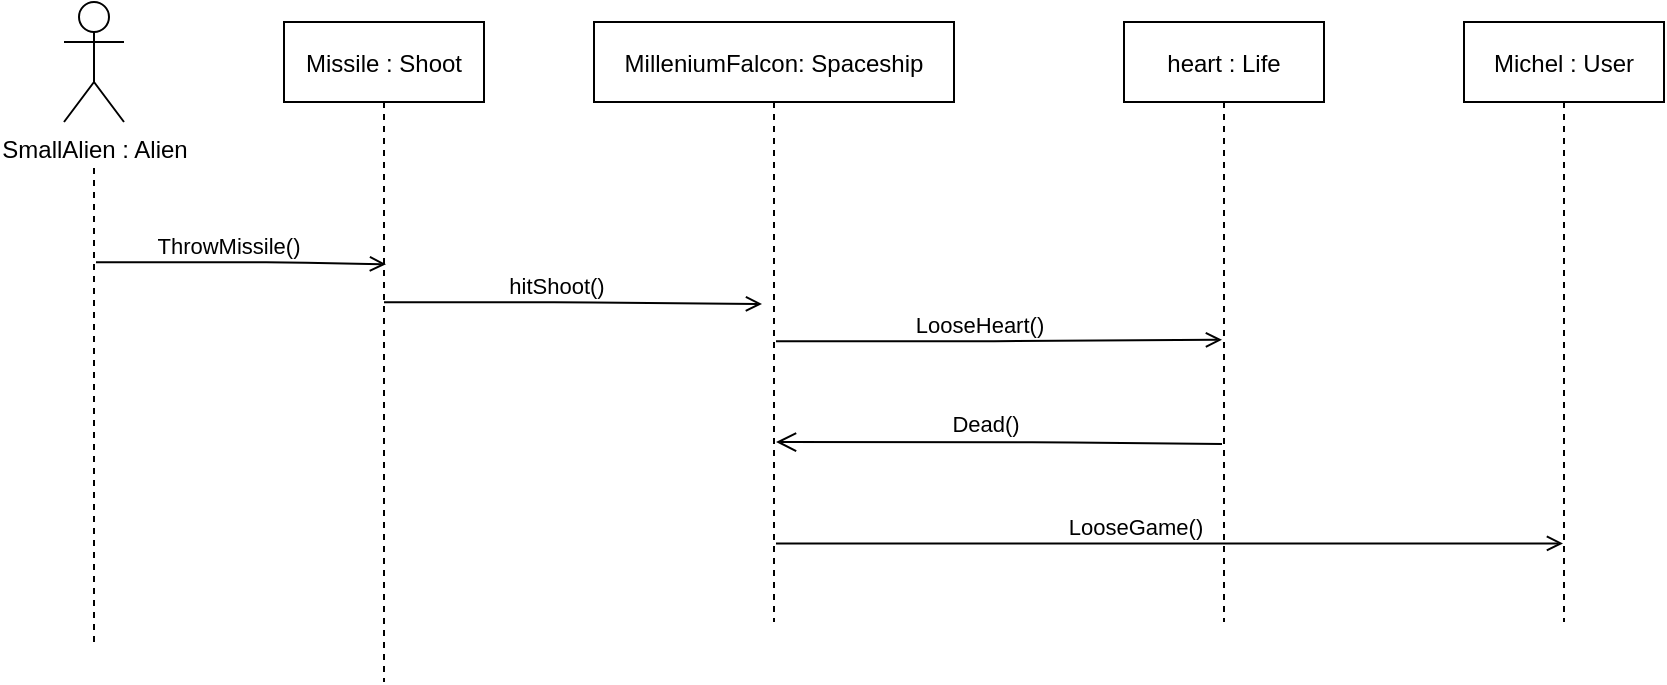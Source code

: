 <mxfile version="20.3.6" type="device"><diagram id="kgpKYQtTHZ0yAKxKKP6v" name="Page-1"><mxGraphModel dx="1422" dy="794" grid="1" gridSize="10" guides="1" tooltips="1" connect="1" arrows="1" fold="1" page="1" pageScale="1" pageWidth="1169" pageHeight="1654" math="0" shadow="0"><root><mxCell id="0"/><mxCell id="1" parent="0"/><mxCell id="3nuBFxr9cyL0pnOWT2aG-5" value="MilleniumFalcon: Spaceship" style="shape=umlLifeline;perimeter=lifelinePerimeter;container=1;collapsible=0;recursiveResize=0;rounded=0;shadow=0;strokeWidth=1;" parent="1" vertex="1"><mxGeometry x="405" y="120" width="180" height="300" as="geometry"/></mxCell><mxCell id="XueUTXXZWBfOyBHjn9WH-12" value="LooseHeart()" style="verticalAlign=bottom;startArrow=none;endArrow=open;startSize=8;shadow=0;strokeWidth=1;startFill=0;endFill=0;entryX=0.2;entryY=0.468;entryDx=0;entryDy=0;entryPerimeter=0;" edge="1" parent="3nuBFxr9cyL0pnOWT2aG-5"><mxGeometry x="-0.086" y="-1" relative="1" as="geometry"><mxPoint x="91" y="159.63" as="sourcePoint"/><mxPoint x="314" y="158.92" as="targetPoint"/><Array as="points"><mxPoint x="190" y="159.63"/></Array><mxPoint as="offset"/></mxGeometry></mxCell><mxCell id="XueUTXXZWBfOyBHjn9WH-16" value="LooseGame()" style="verticalAlign=bottom;startArrow=none;endArrow=open;startSize=8;shadow=0;strokeWidth=1;startFill=0;endFill=0;" edge="1" parent="3nuBFxr9cyL0pnOWT2aG-5" target="XueUTXXZWBfOyBHjn9WH-14"><mxGeometry x="-0.086" y="-1" relative="1" as="geometry"><mxPoint x="91" y="260.71" as="sourcePoint"/><mxPoint x="375" y="260" as="targetPoint"/><Array as="points"><mxPoint x="194" y="260.71"/></Array><mxPoint as="offset"/></mxGeometry></mxCell><mxCell id="XueUTXXZWBfOyBHjn9WH-1" value="SmallAlien : Alien" style="shape=umlActor;verticalLabelPosition=bottom;verticalAlign=top;html=1;outlineConnect=0;" vertex="1" parent="1"><mxGeometry x="140" y="110" width="30" height="60" as="geometry"/></mxCell><mxCell id="XueUTXXZWBfOyBHjn9WH-2" value="" style="endArrow=none;dashed=1;html=1;rounded=0;" edge="1" parent="1"><mxGeometry width="50" height="50" relative="1" as="geometry"><mxPoint x="155" y="430" as="sourcePoint"/><mxPoint x="155" y="190" as="targetPoint"/></mxGeometry></mxCell><mxCell id="XueUTXXZWBfOyBHjn9WH-6" value="heart : Life" style="shape=umlLifeline;perimeter=lifelinePerimeter;container=1;collapsible=0;recursiveResize=0;rounded=0;shadow=0;strokeWidth=1;" vertex="1" parent="1"><mxGeometry x="670" y="120" width="100" height="300" as="geometry"/></mxCell><mxCell id="XueUTXXZWBfOyBHjn9WH-9" value="Missile : Shoot" style="shape=umlLifeline;perimeter=lifelinePerimeter;container=1;collapsible=0;recursiveResize=0;rounded=0;shadow=0;strokeWidth=1;" vertex="1" parent="1"><mxGeometry x="250" y="120" width="100" height="330" as="geometry"/></mxCell><mxCell id="XueUTXXZWBfOyBHjn9WH-10" value="hitShoot()" style="verticalAlign=bottom;startArrow=none;endArrow=open;startSize=8;shadow=0;strokeWidth=1;startFill=0;endFill=0;entryX=-0.1;entryY=0.381;entryDx=0;entryDy=0;entryPerimeter=0;" edge="1" parent="1"><mxGeometry x="-0.086" y="-1" relative="1" as="geometry"><mxPoint x="300" y="260.13" as="sourcePoint"/><mxPoint x="489" y="260.96" as="targetPoint"/><Array as="points"><mxPoint x="395" y="260.13"/></Array><mxPoint as="offset"/></mxGeometry></mxCell><mxCell id="XueUTXXZWBfOyBHjn9WH-11" value="ThrowMissile()" style="verticalAlign=bottom;startArrow=none;endArrow=open;startSize=8;shadow=0;strokeWidth=1;startFill=0;endFill=0;entryX=0.51;entryY=0.367;entryDx=0;entryDy=0;entryPerimeter=0;" edge="1" parent="1" target="XueUTXXZWBfOyBHjn9WH-9"><mxGeometry x="-0.086" y="-1" relative="1" as="geometry"><mxPoint x="156" y="240.13" as="sourcePoint"/><mxPoint x="281" y="240" as="targetPoint"/><Array as="points"><mxPoint x="251" y="240.13"/></Array><mxPoint as="offset"/></mxGeometry></mxCell><mxCell id="XueUTXXZWBfOyBHjn9WH-13" value="Dead()" style="verticalAlign=bottom;startArrow=open;endArrow=none;startSize=8;shadow=0;strokeWidth=1;startFill=0;endFill=0;entryX=0.1;entryY=0.742;entryDx=0;entryDy=0;entryPerimeter=0;" edge="1" parent="1"><mxGeometry x="-0.059" relative="1" as="geometry"><mxPoint x="496" y="330" as="sourcePoint"/><mxPoint x="719" y="330.98" as="targetPoint"/><Array as="points"><mxPoint x="634" y="330.13"/></Array><mxPoint as="offset"/></mxGeometry></mxCell><mxCell id="XueUTXXZWBfOyBHjn9WH-14" value="Michel : User" style="shape=umlLifeline;perimeter=lifelinePerimeter;container=1;collapsible=0;recursiveResize=0;rounded=0;shadow=0;strokeWidth=1;" vertex="1" parent="1"><mxGeometry x="840" y="120" width="100" height="300" as="geometry"/></mxCell></root></mxGraphModel></diagram></mxfile>